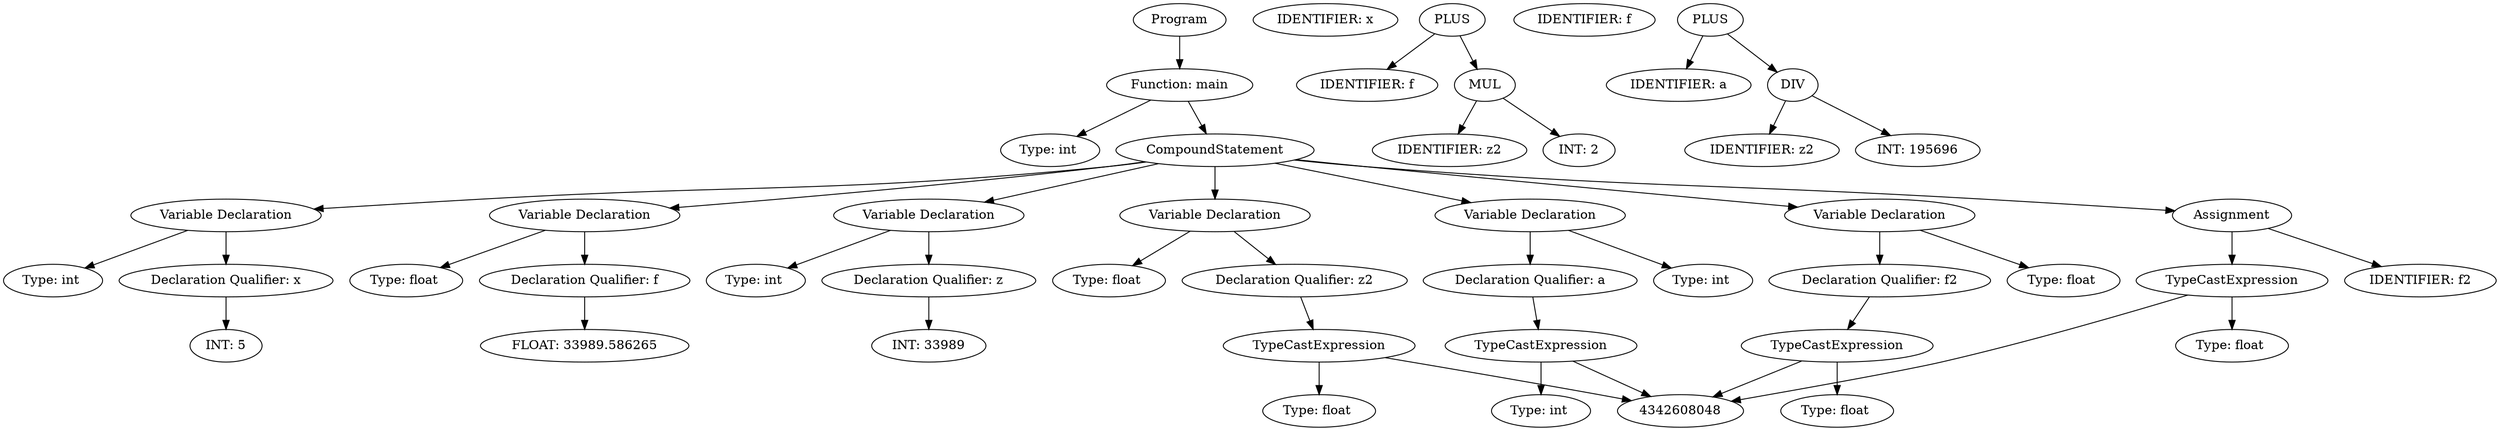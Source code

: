 digraph ExpressionGraph {
4344184592 [label="Program"];
4344184592 -> 4344184208;
4344184208 [label="Function: main"];
4344184208 -> 4343915344;
4343915344 [label="Type: int "];
4344184208 -> 4343591456;
4343591456 [label="CompoundStatement"];
4343591456 -> 4344184064;
4344184064 [label="Variable Declaration"];
4344184064 -> 4344184304;
4344184304 [label="Type: int "];
4344184064 -> 4344181088;
4344181088 [label="Declaration Qualifier: x"];
4344181088 -> 4344180848;
4344180848 [label="INT: 5"];
4343591456 -> 4344184640;
4344184640 [label="Variable Declaration"];
4344184640 -> 4344168656;
4344168656 [label="Type: float "];
4344184640 -> 4344171536;
4344171536 [label="Declaration Qualifier: f"];
4344171536 -> 4344171248;
4344171248 [label="FLOAT: 33989.586265"];
4343591456 -> 4344177632;
4344177632 [label="Variable Declaration"];
4344177632 -> 4344182144;
4344182144 [label="Type: int "];
4344177632 -> 4344183200;
4344183200 [label="Declaration Qualifier: z"];
4344183200 -> 4344317600;
4344317600 [label="INT: 33989"];
4343591456 -> 4344179648;
4344179648 [label="Variable Declaration"];
4344179648 -> 4344183776;
4344183776 [label="Type: float "];
4344179648 -> 4344184400;
4344184400 [label="Declaration Qualifier: z2"];
4344184400 -> 4344184496;
4344184496 [label="TypeCastExpression"];
4344184496 -> 4344184448;
4344184448 [label="Type: float "];
4344184496 -> 4342608048;
4344183536 [label="IDENTIFIER: x"];
4343591456 -> 4344183008;
4344183008 [label="Variable Declaration"];
4344183008 -> 4344184688;
4344184688 [label="Type: int "];
4344183008 -> 4344183632;
4344183632 [label="Declaration Qualifier: a"];
4344183632 -> 4344182384;
4344182384 [label="TypeCastExpression"];
4344182384 -> 4344182096;
4344182096 [label="Type: int "];
4344182384 -> 4342608048;
4344180896 [label="PLUS"];
4344180896 -> 4344183584;
4344180896 -> 4344183392;
4344183584 [label="IDENTIFIER: f"];
4344183392 [label="MUL"];
4344183392 -> 4344182720;
4344183392 -> 4344183152;
4344182720 [label="IDENTIFIER: z2"];
4344183152 [label="INT: 2"];
4343591456 -> 4344181376;
4344181376 [label="Variable Declaration"];
4344181376 -> 4344184016;
4344184016 [label="Type: float "];
4344181376 -> 4344179840;
4344179840 [label="Declaration Qualifier: f2"];
4344179840 -> 4344183872;
4344183872 [label="TypeCastExpression"];
4344183872 -> 4344182864;
4344182864 [label="Type: float "];
4344183872 -> 4342608048;
4344179216 [label="IDENTIFIER: f"];
4343591456 -> 4344172064;
4344172064 [label="Assignment"];
4344172064 -> 4344172016;
4344172016 [label="IDENTIFIER: f2"];
4344172064 -> 4344183824;
4344183824 [label="TypeCastExpression"];
4344183824 -> 4344184784;
4344184784 [label="Type: float "];
4344183824 -> 4342608048;
4344316256 [label="PLUS"];
4344316256 -> 4344171056;
4344316256 -> 4344317120;
4344171056 [label="IDENTIFIER: a"];
4344317120 [label="DIV"];
4344317120 -> 4344184352;
4344317120 -> 4344182912;
4344184352 [label="IDENTIFIER: z2"];
4344182912 [label="INT: 195696"];
}
